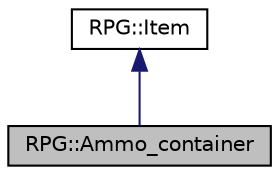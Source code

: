 digraph "RPG::Ammo_container"
{
 // LATEX_PDF_SIZE
  edge [fontname="Helvetica",fontsize="10",labelfontname="Helvetica",labelfontsize="10"];
  node [fontname="Helvetica",fontsize="10",shape=record];
  Node1 [label="RPG::Ammo_container",height=0.2,width=0.4,color="black", fillcolor="grey75", style="filled", fontcolor="black",tooltip=" "];
  Node2 -> Node1 [dir="back",color="midnightblue",fontsize="10",style="solid",fontname="Helvetica"];
  Node2 [label="RPG::Item",height=0.2,width=0.4,color="black", fillcolor="white", style="filled",URL="$classRPG_1_1Item.html",tooltip=" "];
}

